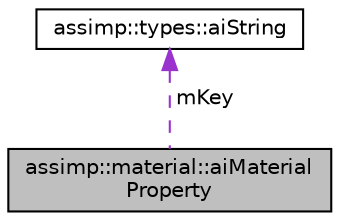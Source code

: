 digraph "assimp::material::aiMaterialProperty"
{
  edge [fontname="Helvetica",fontsize="10",labelfontname="Helvetica",labelfontsize="10"];
  node [fontname="Helvetica",fontsize="10",shape=record];
  Node1 [label="assimp::material::aiMaterial\lProperty",height=0.2,width=0.4,color="black", fillcolor="grey75", style="filled", fontcolor="black"];
  Node2 -> Node1 [dir="back",color="darkorchid3",fontsize="10",style="dashed",label=" mKey" ,fontname="Helvetica"];
  Node2 [label="assimp::types::aiString",height=0.2,width=0.4,color="black", fillcolor="white", style="filled",URL="$structassimp_1_1types_1_1ai_string.html"];
}
